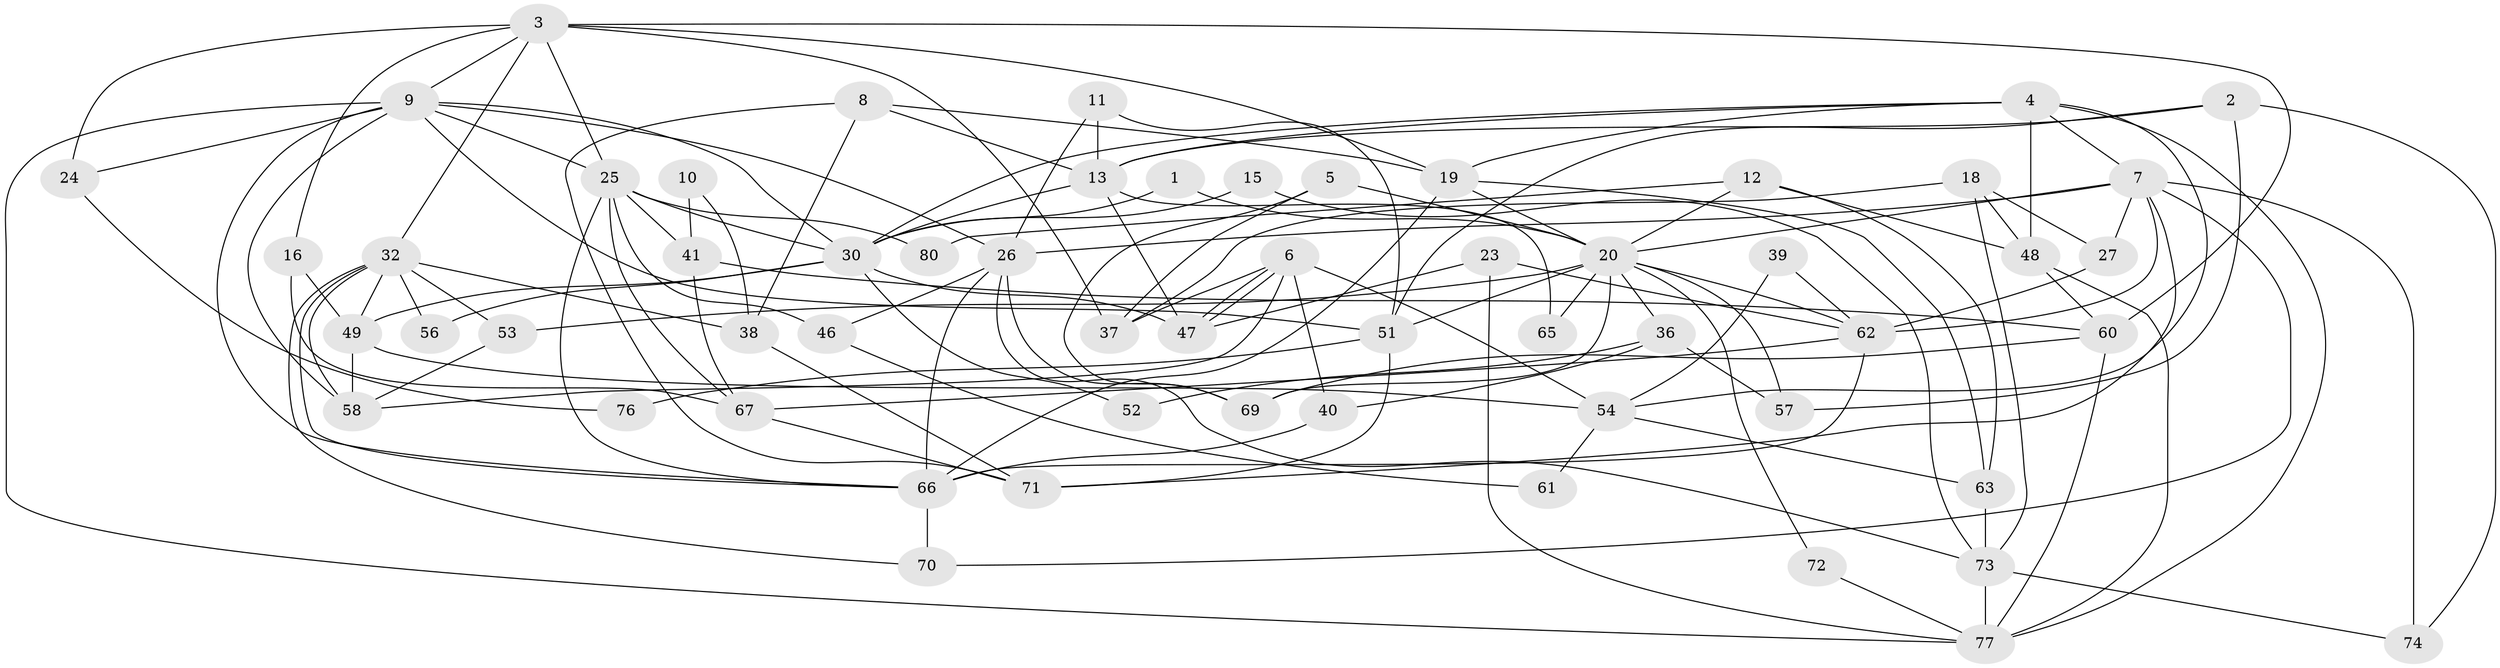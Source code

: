 // original degree distribution, {2: 0.1566265060240964, 4: 0.2289156626506024, 3: 0.25301204819277107, 5: 0.2289156626506024, 7: 0.03614457831325301, 9: 0.012048192771084338, 6: 0.08433734939759036}
// Generated by graph-tools (version 1.1) at 2025/18/03/04/25 18:18:31]
// undirected, 58 vertices, 135 edges
graph export_dot {
graph [start="1"]
  node [color=gray90,style=filled];
  1 [super="+43"];
  2;
  3 [super="+28+17"];
  4 [super="+45"];
  5;
  6 [super="+33+59"];
  7 [super="+81"];
  8;
  9 [super="+14+42"];
  10;
  11;
  12;
  13 [super="+34"];
  15;
  16;
  18;
  19 [super="+50+29"];
  20 [super="+21"];
  23;
  24;
  25 [super="+78"];
  26 [super="+31"];
  27;
  30 [super="+55"];
  32 [super="+44"];
  36;
  37;
  38;
  39;
  40;
  41;
  46;
  47;
  48;
  49 [super="+82"];
  51 [super="+64"];
  52;
  53;
  54;
  56;
  57;
  58;
  60;
  61;
  62 [super="+68"];
  63 [super="+79"];
  65;
  66 [super="+75"];
  67;
  69;
  70;
  71;
  72;
  73;
  74;
  76;
  77;
  80;
  1 -- 30;
  1 -- 20 [weight=2];
  2 -- 13;
  2 -- 57;
  2 -- 74;
  2 -- 51;
  3 -- 9;
  3 -- 32;
  3 -- 16;
  3 -- 19;
  3 -- 37;
  3 -- 24;
  3 -- 25;
  3 -- 60;
  4 -- 48;
  4 -- 19;
  4 -- 30;
  4 -- 77;
  4 -- 54;
  4 -- 7;
  4 -- 13;
  5 -- 20;
  5 -- 69;
  5 -- 37;
  6 -- 47;
  6 -- 47;
  6 -- 58;
  6 -- 54;
  6 -- 37;
  6 -- 40;
  7 -- 71;
  7 -- 26;
  7 -- 27;
  7 -- 70;
  7 -- 74;
  7 -- 20;
  7 -- 62;
  8 -- 38;
  8 -- 71;
  8 -- 13;
  8 -- 19;
  9 -- 25 [weight=2];
  9 -- 26;
  9 -- 77;
  9 -- 51;
  9 -- 24;
  9 -- 58;
  9 -- 66;
  9 -- 30;
  10 -- 38;
  10 -- 41;
  11 -- 51;
  11 -- 13;
  11 -- 26;
  12 -- 48;
  12 -- 63;
  12 -- 80;
  12 -- 20;
  13 -- 65;
  13 -- 30;
  13 -- 47;
  15 -- 73;
  15 -- 30;
  16 -- 67;
  16 -- 49;
  18 -- 73;
  18 -- 48;
  18 -- 27;
  18 -- 37;
  19 -- 20;
  19 -- 66;
  19 -- 63;
  20 -- 36;
  20 -- 57;
  20 -- 69;
  20 -- 65;
  20 -- 72;
  20 -- 53;
  20 -- 51;
  20 -- 62;
  23 -- 62;
  23 -- 77;
  23 -- 47;
  24 -- 76;
  25 -- 66;
  25 -- 41;
  25 -- 46;
  25 -- 80;
  25 -- 67;
  25 -- 30;
  26 -- 73;
  26 -- 69;
  26 -- 66;
  26 -- 46;
  27 -- 62;
  30 -- 56;
  30 -- 52;
  30 -- 47;
  30 -- 49;
  32 -- 53;
  32 -- 56;
  32 -- 38;
  32 -- 70;
  32 -- 58;
  32 -- 66;
  32 -- 49;
  36 -- 57;
  36 -- 40;
  36 -- 52;
  38 -- 71;
  39 -- 62;
  39 -- 54;
  40 -- 66;
  41 -- 60;
  41 -- 67;
  46 -- 61;
  48 -- 60;
  48 -- 77;
  49 -- 58;
  49 -- 54;
  51 -- 76;
  51 -- 71;
  53 -- 58;
  54 -- 63;
  54 -- 61;
  60 -- 69;
  60 -- 77;
  62 -- 66;
  62 -- 67;
  63 -- 73;
  66 -- 70;
  67 -- 71;
  72 -- 77;
  73 -- 74;
  73 -- 77;
}
